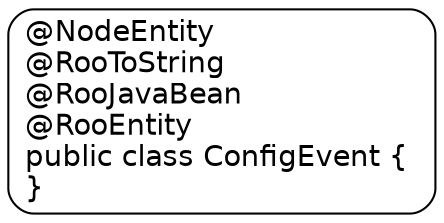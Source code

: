 digraph ConfigEvent {
  node [
    fontname = "Bitstream Vera Sans"
    shape = "Mrecord"
  ]
  edge [
    fontname = "Bitstream Vera Sans"
  ]

  ConfigEvent [
    
    label = "{@NodeEntity\
    \l@RooToString\
    \l@RooJavaBean\
    \l@RooEntity\
    \lpublic class ConfigEvent \{\
    \l\}\
    \l}"
  ]

}
